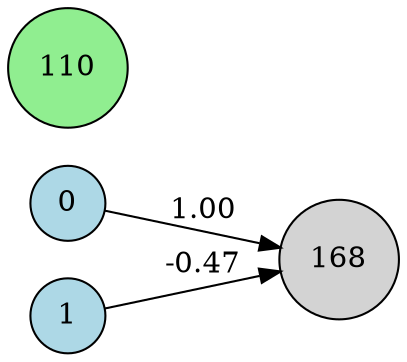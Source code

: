 digraph neat {
  rankdir=LR;
  node [shape=circle];
  node0 [label="0", style=filled, fillcolor=lightblue];
  node1 [label="1", style=filled, fillcolor=lightblue];
  node110 [label="110", style=filled, fillcolor=lightgreen];
  node168 [label="168", style=filled, fillcolor=lightgray];
  node0 -> node168 [label="1.00"];
  node1 -> node168 [label="-0.47"];
}
